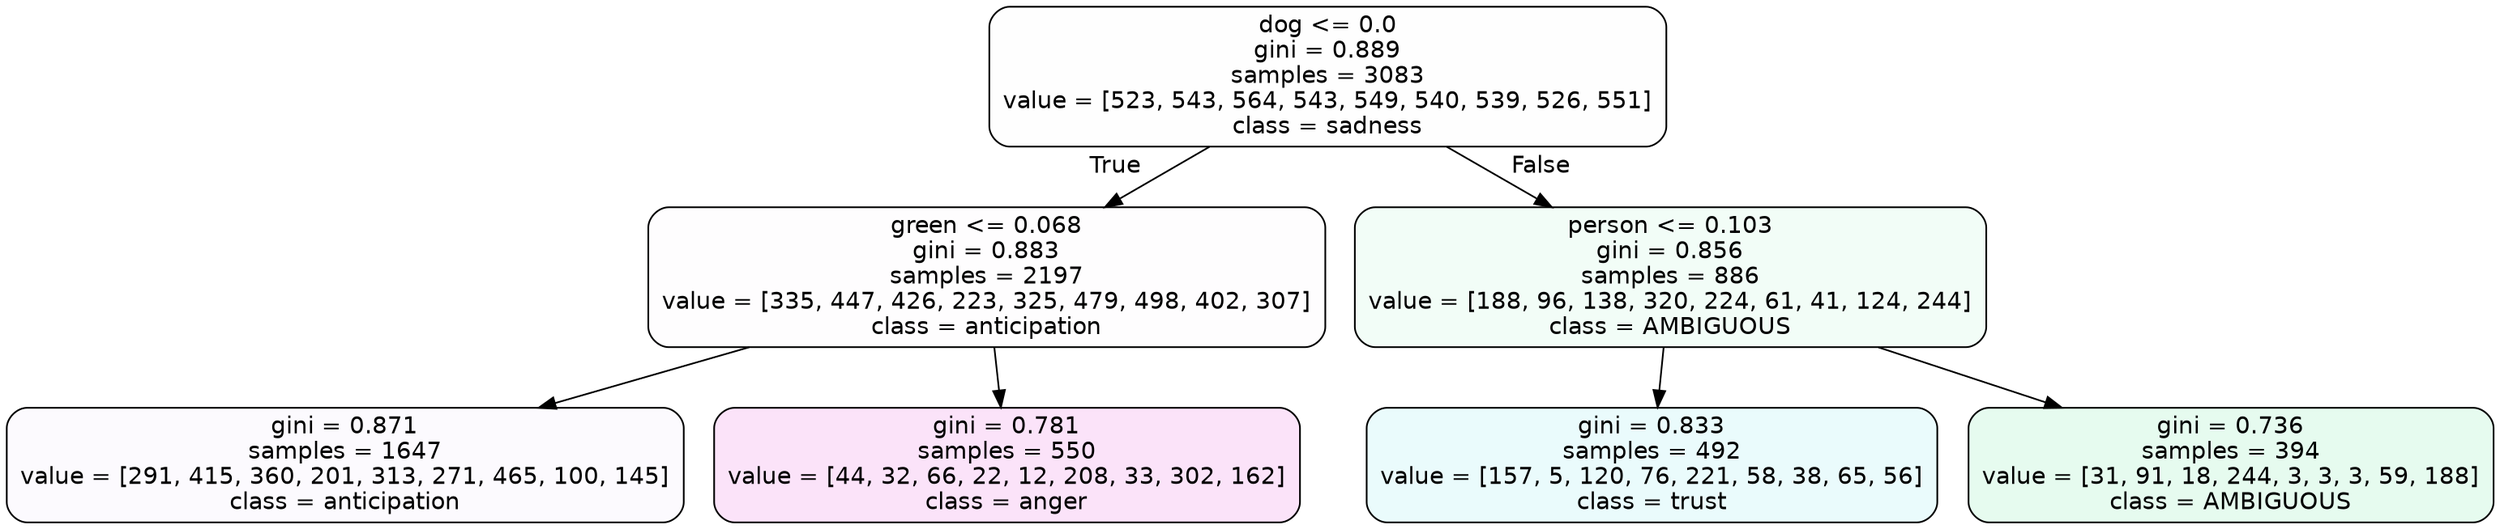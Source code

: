 digraph Tree {
node [shape=box, style="filled, rounded", color="black", fontname=helvetica] ;
edge [fontname=helvetica] ;
0 [label="dog <= 0.0\ngini = 0.889\nsamples = 3083\nvalue = [523, 543, 564, 543, 549, 540, 539, 526, 551]\nclass = sadness", fillcolor="#64e53901"] ;
1 [label="green <= 0.068\ngini = 0.883\nsamples = 2197\nvalue = [335, 447, 426, 223, 325, 479, 498, 402, 307]\nclass = anticipation", fillcolor="#8139e502"] ;
0 -> 1 [labeldistance=2.5, labelangle=45, headlabel="True"] ;
2 [label="gini = 0.871\nsamples = 1647\nvalue = [291, 415, 360, 201, 313, 271, 465, 100, 145]\nclass = anticipation", fillcolor="#8139e506"] ;
1 -> 2 ;
3 [label="gini = 0.781\nsamples = 550\nvalue = [44, 32, 66, 22, 12, 208, 33, 302, 162]\nclass = anger", fillcolor="#e539d724"] ;
1 -> 3 ;
4 [label="person <= 0.103\ngini = 0.856\nsamples = 886\nvalue = [188, 96, 138, 320, 224, 61, 41, 124, 244]\nclass = AMBIGUOUS", fillcolor="#39e58110"] ;
0 -> 4 [labeldistance=2.5, labelangle=-45, headlabel="False"] ;
5 [label="gini = 0.833\nsamples = 492\nvalue = [157, 5, 120, 76, 221, 58, 38, 65, 56]\nclass = trust", fillcolor="#39d7e51a"] ;
4 -> 5 ;
6 [label="gini = 0.736\nsamples = 394\nvalue = [31, 91, 18, 244, 3, 3, 3, 59, 188]\nclass = AMBIGUOUS", fillcolor="#39e58120"] ;
4 -> 6 ;
}